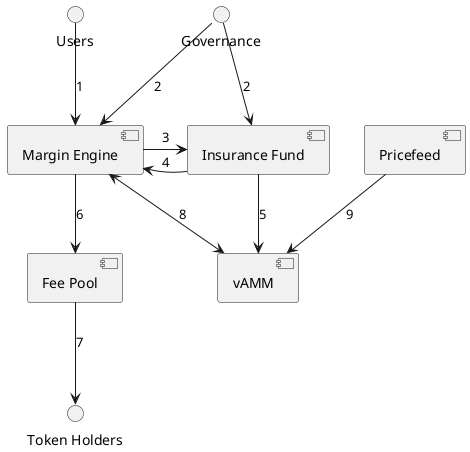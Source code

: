 @startuml

interface "Token Holders" as holders
interface "Governance" as gov
component "Margin Engine" as engine
component "Insurance Fund" as insurance

Users -down-> [engine]: 1
gov -down-> [engine]: 2
gov -down-> [insurance]: 2

/'Insurance Fund '/
[engine] -> [insurance]: 3
[engine] <- [insurance]: 4
[insurance] -> [vAMM]: 5

/'Fee Pool'/
[engine] --> [Fee Pool]: 6
[Fee Pool] --> holders: 7

/'vAMM'/
[engine] <--> [vAMM]: 8
[Pricefeed] --> [vAMM]: 9



@enduml
